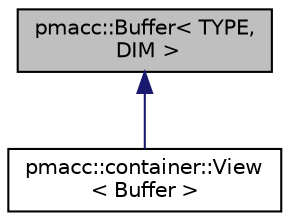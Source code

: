digraph "pmacc::Buffer&lt; TYPE, DIM &gt;"
{
 // LATEX_PDF_SIZE
  edge [fontname="Helvetica",fontsize="10",labelfontname="Helvetica",labelfontsize="10"];
  node [fontname="Helvetica",fontsize="10",shape=record];
  Node1 [label="pmacc::Buffer\< TYPE,\l DIM \>",height=0.2,width=0.4,color="black", fillcolor="grey75", style="filled", fontcolor="black",tooltip="Minimal function description of a buffer,."];
  Node1 -> Node2 [dir="back",color="midnightblue",fontsize="10",style="solid",fontname="Helvetica"];
  Node2 [label="pmacc::container::View\l\< Buffer \>",height=0.2,width=0.4,color="black", fillcolor="white", style="filled",URL="$structpmacc_1_1container_1_1_view.html",tooltip="Represents a clipped area of its inherited container."];
}
